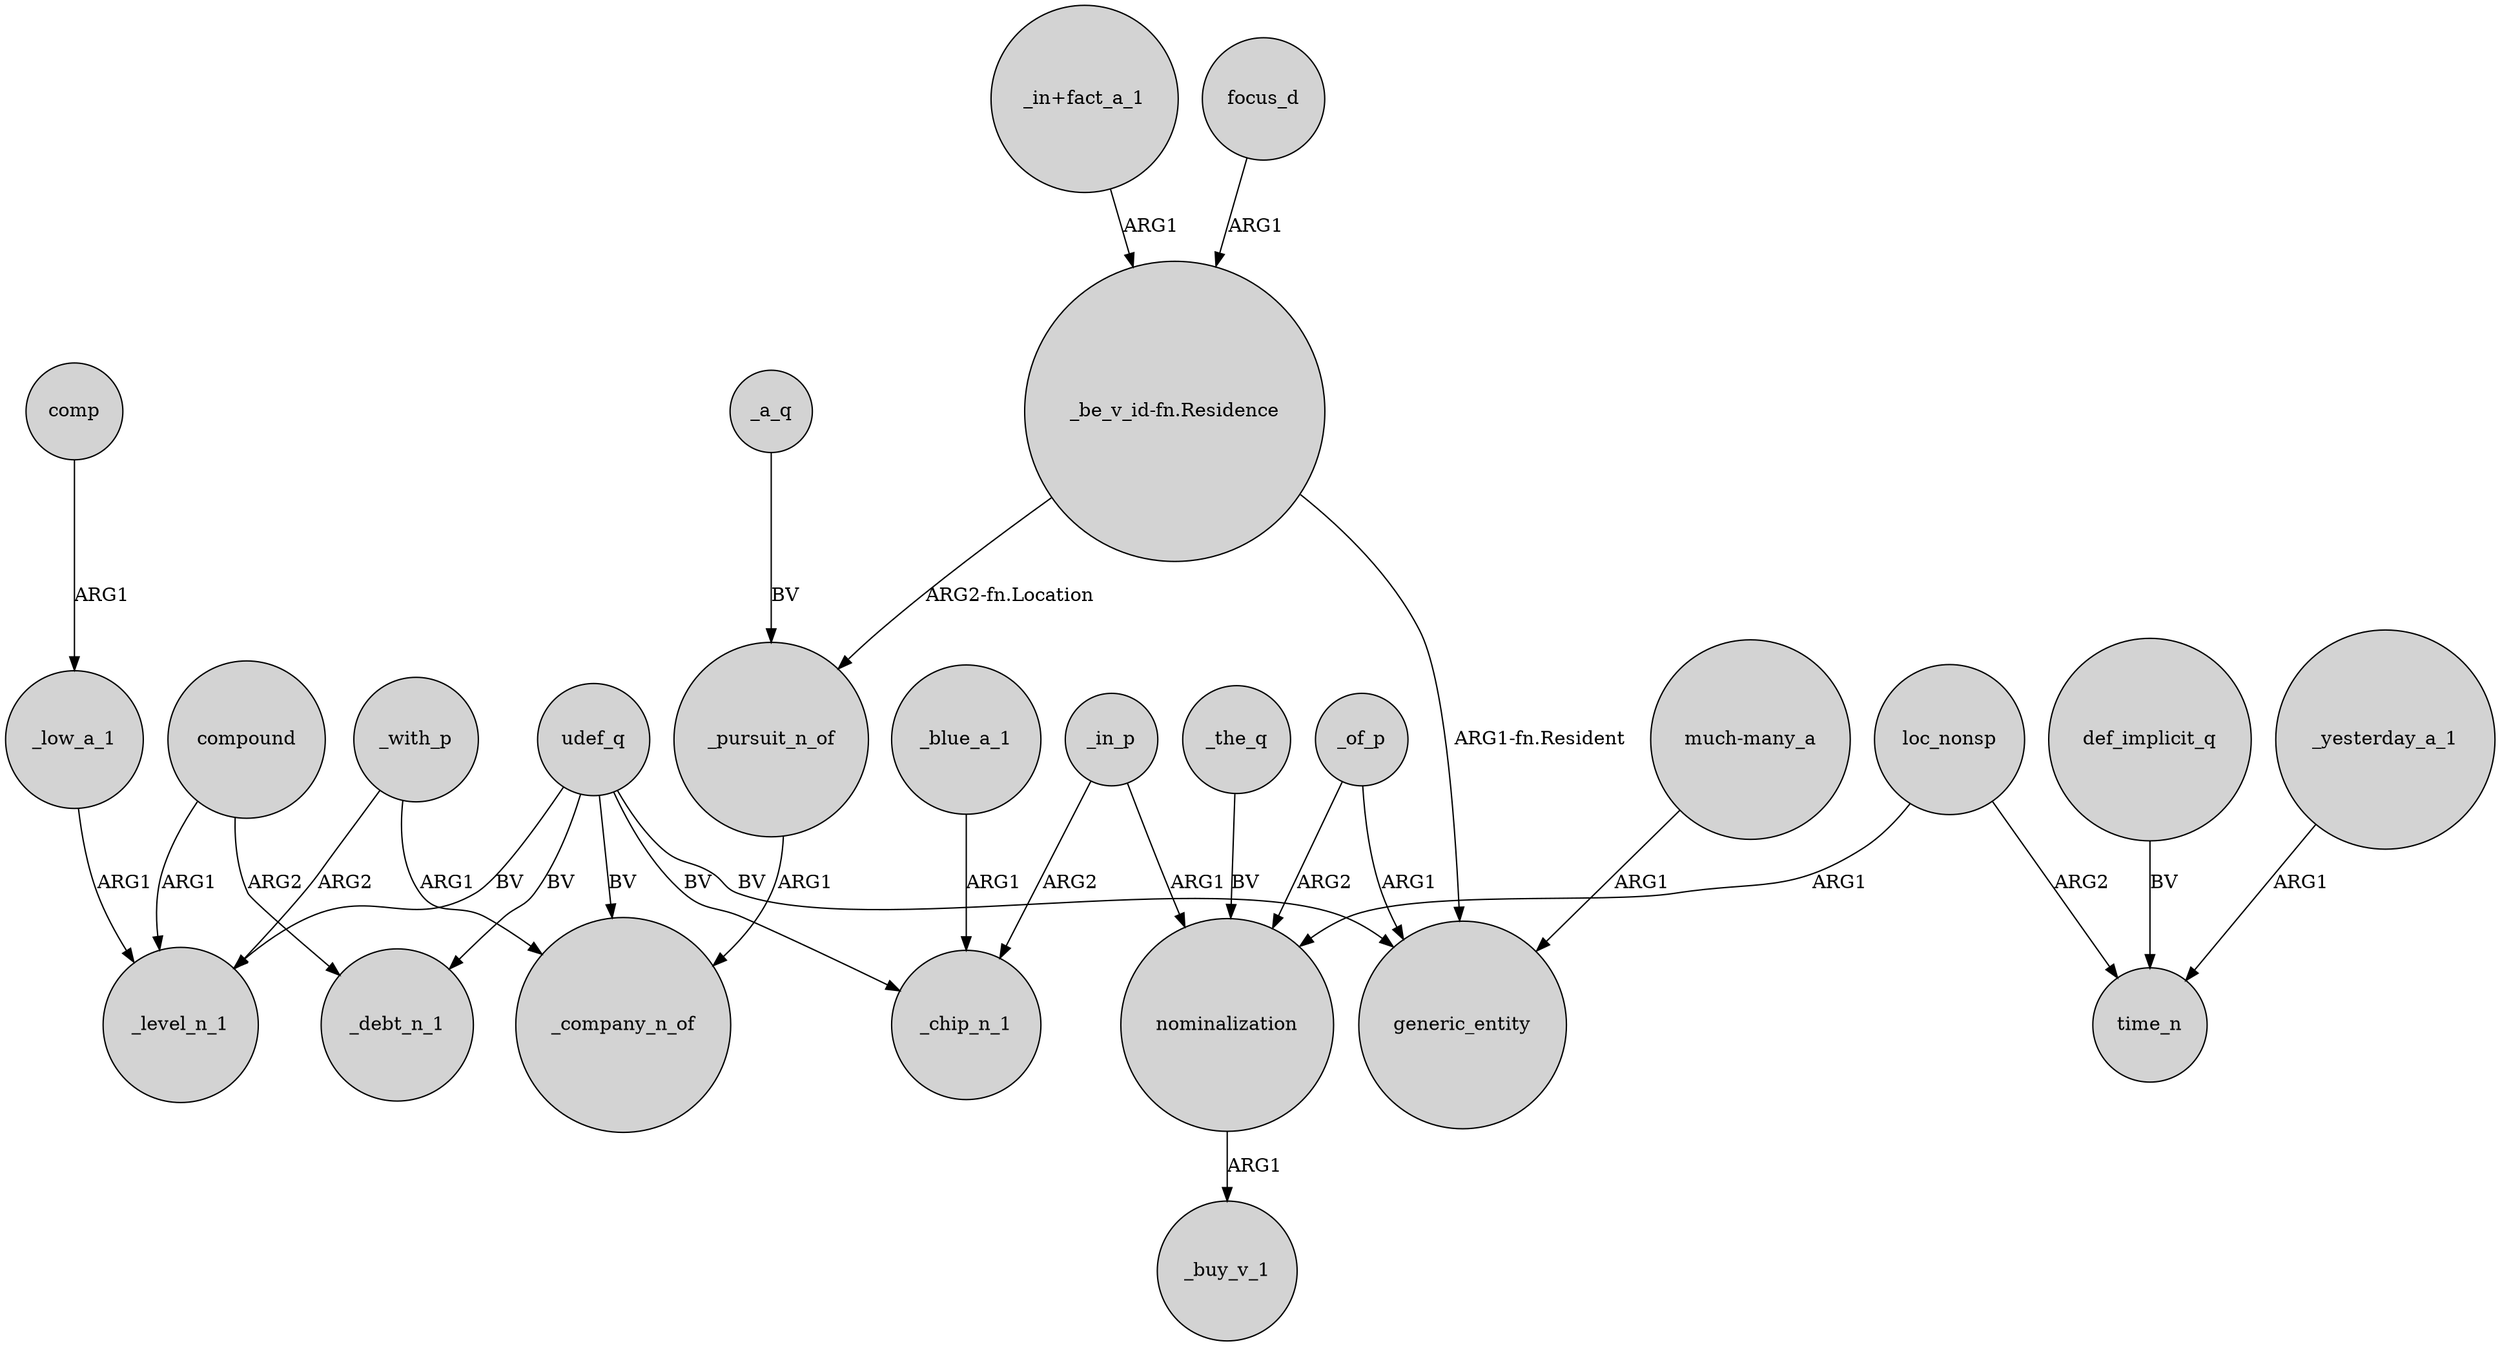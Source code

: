 digraph {
	node [shape=circle style=filled]
	compound -> _level_n_1 [label=ARG1]
	_the_q -> nominalization [label=BV]
	nominalization -> _buy_v_1 [label=ARG1]
	comp -> _low_a_1 [label=ARG1]
	_a_q -> _pursuit_n_of [label=BV]
	_in_p -> _chip_n_1 [label=ARG2]
	_of_p -> generic_entity [label=ARG1]
	_yesterday_a_1 -> time_n [label=ARG1]
	"_in+fact_a_1" -> "_be_v_id-fn.Residence" [label=ARG1]
	loc_nonsp -> nominalization [label=ARG1]
	udef_q -> generic_entity [label=BV]
	_with_p -> _level_n_1 [label=ARG2]
	_of_p -> nominalization [label=ARG2]
	_with_p -> _company_n_of [label=ARG1]
	_blue_a_1 -> _chip_n_1 [label=ARG1]
	"_be_v_id-fn.Residence" -> _pursuit_n_of [label="ARG2-fn.Location"]
	udef_q -> _debt_n_1 [label=BV]
	"much-many_a" -> generic_entity [label=ARG1]
	udef_q -> _level_n_1 [label=BV]
	_low_a_1 -> _level_n_1 [label=ARG1]
	udef_q -> _company_n_of [label=BV]
	_pursuit_n_of -> _company_n_of [label=ARG1]
	compound -> _debt_n_1 [label=ARG2]
	udef_q -> _chip_n_1 [label=BV]
	loc_nonsp -> time_n [label=ARG2]
	"_be_v_id-fn.Residence" -> generic_entity [label="ARG1-fn.Resident"]
	def_implicit_q -> time_n [label=BV]
	_in_p -> nominalization [label=ARG1]
	focus_d -> "_be_v_id-fn.Residence" [label=ARG1]
}
